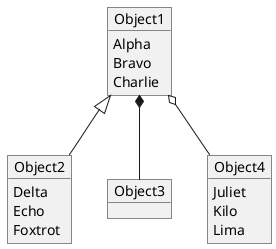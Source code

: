 @startuml


skinparam monochrome true
object Object1 {
  Alpha
  Bravo
  Charlie
}
object Object2 {
  Delta
  Echo
  Foxtrot
}
object Object3 {

}
object Object4 {
  Juliet
  Kilo
  Lima
}
Object1 <|-- Object2
Object1 *-- Object3
Object1 o-- Object4

@enduml
